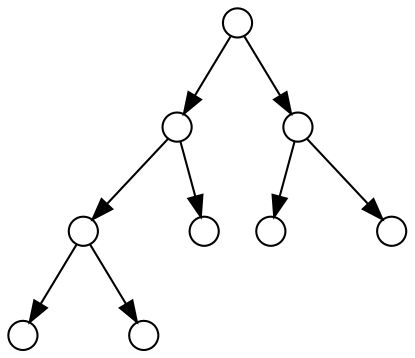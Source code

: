 digraph G {
	graph [fontname = "Helvetica"];
	node [fontname = "Helvetica",shape=circle,width=0.2];
	edge [fontname = "Helvetica"];

	5 [label=""];
	11 [label=""];
	2 [label=""];
	9 [label=""];
	1 [label=""];
	3 [label=""];
	16 [label=""];
	21 [label=""];
	25 [label=""];

	11 -> 5;
	m11 [label="", width=0.1, style=invis];
	11 -> m11 [style=invis]
	11 -> 21;
	{rank=same 5 -> m11 -> 21 [style=invis]};

	5 -> 2;
	m5 [label="", width=0.1, style=invis];
	5 -> m5 [style=invis]
	5 -> 9;
	{rank=same 2 -> m5 -> 9 [style=invis]};

	2 -> 1;
	m2 [label="", width=0.1, style=invis];
	2 -> m2 [style=invis]
	2 -> 3;
	{rank=same 1 -> m2 -> 3 [style=invis]};

	21 -> 16;
	m21 [label="", width=0.1, style=invis];
	21 -> m21 [style=invis]
	21 -> 25;
	{rank=same 16 -> m21 -> 25 [style=invis]};
}
